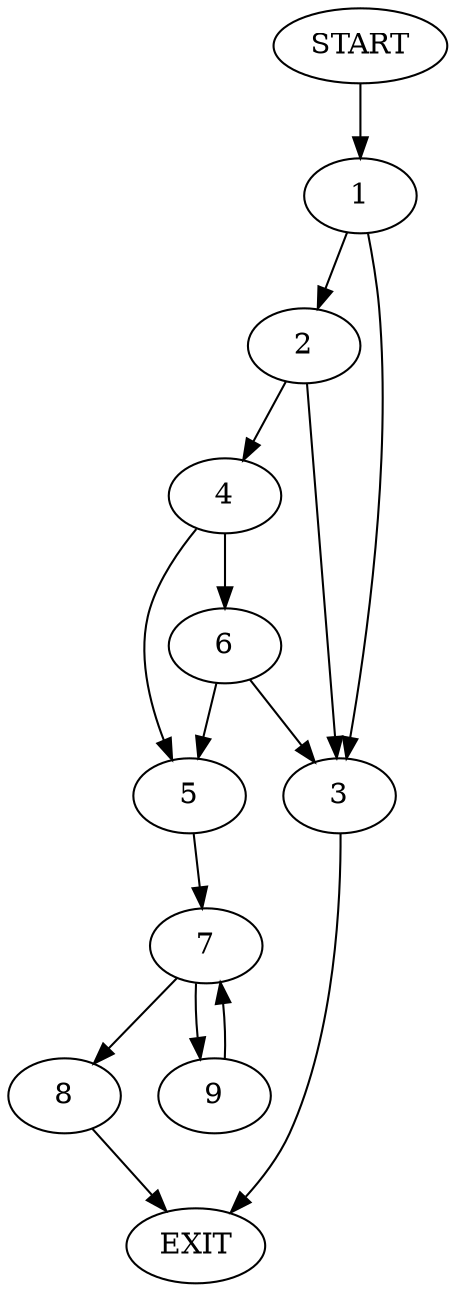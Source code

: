digraph {
0 [label="START"]
10 [label="EXIT"]
0 -> 1
1 -> 2
1 -> 3
3 -> 10
2 -> 4
2 -> 3
4 -> 5
4 -> 6
5 -> 7
6 -> 5
6 -> 3
7 -> 8
7 -> 9
9 -> 7
8 -> 10
}
